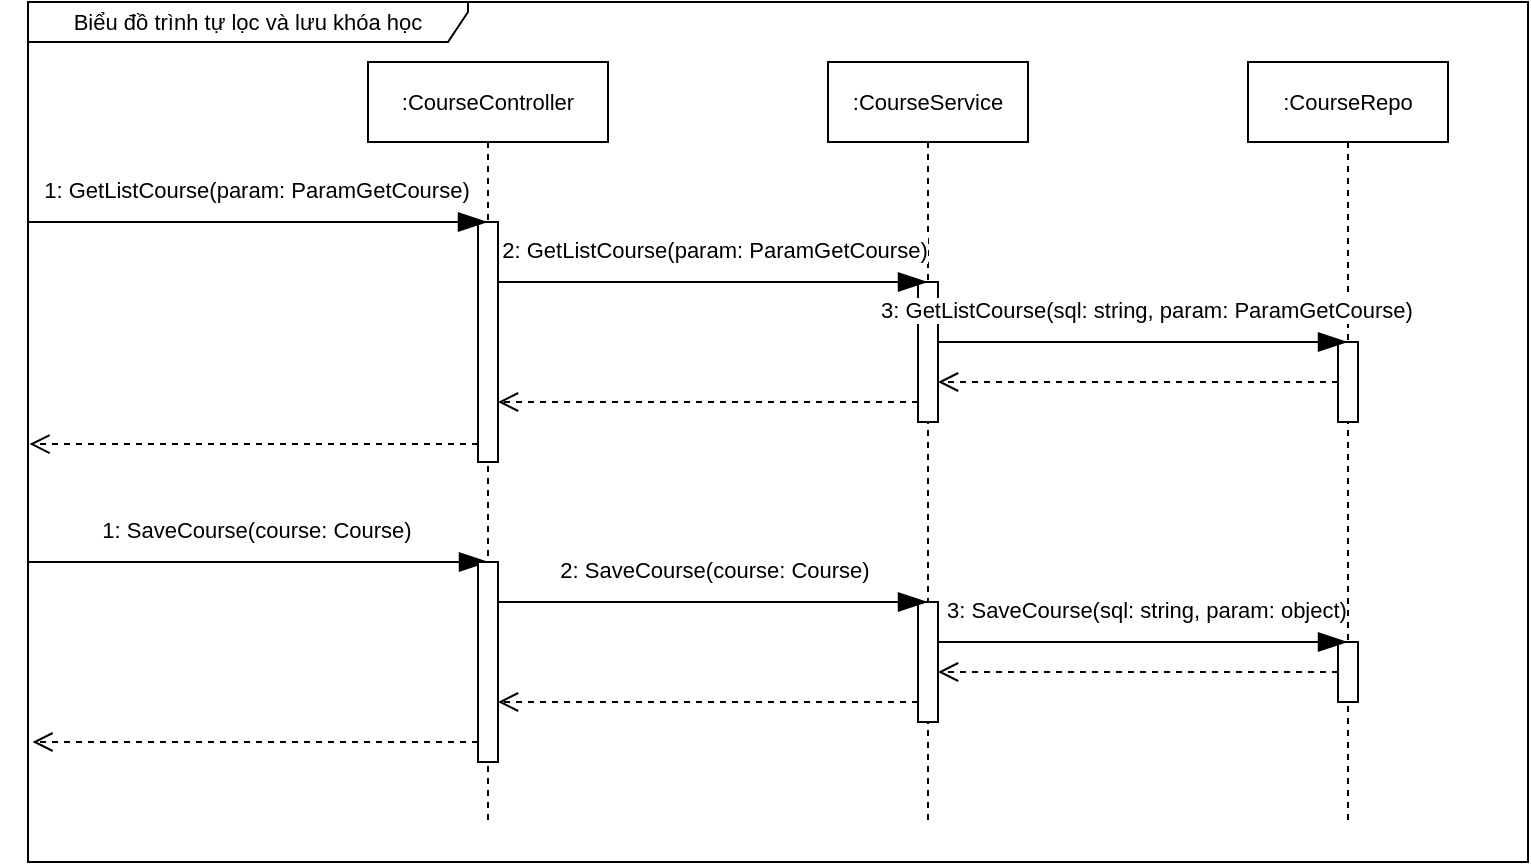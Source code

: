 <mxfile version="21.0.2" type="device"><diagram name="Trang-1" id="raKSvOQih0ik1yw7h03q"><mxGraphModel dx="1050" dy="587" grid="1" gridSize="10" guides="1" tooltips="1" connect="1" arrows="1" fold="1" page="1" pageScale="1" pageWidth="827" pageHeight="1169" math="0" shadow="0"><root><mxCell id="0"/><mxCell id="1" parent="0"/><mxCell id="83WlNan5vXxllS_HSXPQ-1" value="Biểu đồ trình tự lọc và lưu khóa học" style="shape=umlFrame;whiteSpace=wrap;html=1;pointerEvents=0;width=220;height=20;fontSize=11;" vertex="1" parent="1"><mxGeometry x="40" y="130" width="750" height="430" as="geometry"/></mxCell><mxCell id="83WlNan5vXxllS_HSXPQ-5" value=":CourseController" style="shape=umlLifeline;perimeter=lifelinePerimeter;whiteSpace=wrap;html=1;container=1;dropTarget=0;collapsible=0;recursiveResize=0;outlineConnect=0;portConstraint=eastwest;newEdgeStyle={&quot;edgeStyle&quot;:&quot;elbowEdgeStyle&quot;,&quot;elbow&quot;:&quot;vertical&quot;,&quot;curved&quot;:0,&quot;rounded&quot;:0};fontSize=11;" vertex="1" parent="1"><mxGeometry x="210" y="160" width="120" height="380" as="geometry"/></mxCell><mxCell id="83WlNan5vXxllS_HSXPQ-13" value="" style="html=1;points=[];perimeter=orthogonalPerimeter;outlineConnect=0;targetShapes=umlLifeline;portConstraint=eastwest;newEdgeStyle={&quot;edgeStyle&quot;:&quot;elbowEdgeStyle&quot;,&quot;elbow&quot;:&quot;vertical&quot;,&quot;curved&quot;:0,&quot;rounded&quot;:0};fontSize=11;" vertex="1" parent="83WlNan5vXxllS_HSXPQ-5"><mxGeometry x="55" y="80" width="10" height="120" as="geometry"/></mxCell><mxCell id="83WlNan5vXxllS_HSXPQ-6" value=":CourseService" style="shape=umlLifeline;perimeter=lifelinePerimeter;whiteSpace=wrap;html=1;container=1;dropTarget=0;collapsible=0;recursiveResize=0;outlineConnect=0;portConstraint=eastwest;newEdgeStyle={&quot;edgeStyle&quot;:&quot;elbowEdgeStyle&quot;,&quot;elbow&quot;:&quot;vertical&quot;,&quot;curved&quot;:0,&quot;rounded&quot;:0};fontSize=11;" vertex="1" parent="1"><mxGeometry x="440" y="160" width="100" height="380" as="geometry"/></mxCell><mxCell id="83WlNan5vXxllS_HSXPQ-16" value="" style="html=1;points=[];perimeter=orthogonalPerimeter;outlineConnect=0;targetShapes=umlLifeline;portConstraint=eastwest;newEdgeStyle={&quot;edgeStyle&quot;:&quot;elbowEdgeStyle&quot;,&quot;elbow&quot;:&quot;vertical&quot;,&quot;curved&quot;:0,&quot;rounded&quot;:0};fontSize=11;" vertex="1" parent="83WlNan5vXxllS_HSXPQ-6"><mxGeometry x="45" y="110" width="10" height="70" as="geometry"/></mxCell><mxCell id="83WlNan5vXxllS_HSXPQ-42" value="" style="html=1;points=[];perimeter=orthogonalPerimeter;outlineConnect=0;targetShapes=umlLifeline;portConstraint=eastwest;newEdgeStyle={&quot;edgeStyle&quot;:&quot;elbowEdgeStyle&quot;,&quot;elbow&quot;:&quot;vertical&quot;,&quot;curved&quot;:0,&quot;rounded&quot;:0};fontSize=11;" vertex="1" parent="83WlNan5vXxllS_HSXPQ-6"><mxGeometry x="45" y="270" width="10" height="60" as="geometry"/></mxCell><mxCell id="83WlNan5vXxllS_HSXPQ-7" value=":CourseRepo" style="shape=umlLifeline;perimeter=lifelinePerimeter;whiteSpace=wrap;html=1;container=1;dropTarget=0;collapsible=0;recursiveResize=0;outlineConnect=0;portConstraint=eastwest;newEdgeStyle={&quot;edgeStyle&quot;:&quot;elbowEdgeStyle&quot;,&quot;elbow&quot;:&quot;vertical&quot;,&quot;curved&quot;:0,&quot;rounded&quot;:0};fontSize=11;" vertex="1" parent="1"><mxGeometry x="650" y="160" width="100" height="380" as="geometry"/></mxCell><mxCell id="83WlNan5vXxllS_HSXPQ-19" value="" style="html=1;points=[];perimeter=orthogonalPerimeter;outlineConnect=0;targetShapes=umlLifeline;portConstraint=eastwest;newEdgeStyle={&quot;edgeStyle&quot;:&quot;elbowEdgeStyle&quot;,&quot;elbow&quot;:&quot;vertical&quot;,&quot;curved&quot;:0,&quot;rounded&quot;:0};fontSize=11;" vertex="1" parent="83WlNan5vXxllS_HSXPQ-7"><mxGeometry x="45" y="140" width="10" height="40" as="geometry"/></mxCell><mxCell id="83WlNan5vXxllS_HSXPQ-43" value="" style="html=1;points=[];perimeter=orthogonalPerimeter;outlineConnect=0;targetShapes=umlLifeline;portConstraint=eastwest;newEdgeStyle={&quot;edgeStyle&quot;:&quot;elbowEdgeStyle&quot;,&quot;elbow&quot;:&quot;vertical&quot;,&quot;curved&quot;:0,&quot;rounded&quot;:0};fontSize=11;" vertex="1" parent="83WlNan5vXxllS_HSXPQ-7"><mxGeometry x="45" y="290" width="10" height="30" as="geometry"/></mxCell><mxCell id="83WlNan5vXxllS_HSXPQ-8" value="" style="endArrow=blockThin;endFill=1;endSize=12;html=1;rounded=0;fontSize=11;" edge="1" parent="1" target="83WlNan5vXxllS_HSXPQ-5"><mxGeometry width="160" relative="1" as="geometry"><mxPoint x="40" y="240" as="sourcePoint"/><mxPoint x="490" y="280" as="targetPoint"/></mxGeometry></mxCell><mxCell id="83WlNan5vXxllS_HSXPQ-9" value="1:&amp;nbsp;GetListCourse(param: ParamGetCourse)" style="edgeLabel;html=1;align=center;verticalAlign=middle;resizable=0;points=[];fontSize=11;" vertex="1" connectable="0" parent="83WlNan5vXxllS_HSXPQ-8"><mxGeometry x="-0.191" y="4" relative="1" as="geometry"><mxPoint x="21" y="-12" as="offset"/></mxGeometry></mxCell><mxCell id="83WlNan5vXxllS_HSXPQ-14" value="" style="endArrow=blockThin;endFill=1;endSize=12;html=1;rounded=0;fontSize=11;" edge="1" parent="1" source="83WlNan5vXxllS_HSXPQ-13" target="83WlNan5vXxllS_HSXPQ-6"><mxGeometry width="160" relative="1" as="geometry"><mxPoint x="340" y="280" as="sourcePoint"/><mxPoint x="610" y="280" as="targetPoint"/><Array as="points"><mxPoint x="380" y="270"/></Array></mxGeometry></mxCell><mxCell id="83WlNan5vXxllS_HSXPQ-15" value="2:&amp;nbsp;GetListCourse(param: ParamGetCourse)" style="edgeLabel;html=1;align=center;verticalAlign=middle;resizable=0;points=[];fontSize=11;" vertex="1" connectable="0" parent="83WlNan5vXxllS_HSXPQ-14"><mxGeometry x="-0.191" y="4" relative="1" as="geometry"><mxPoint x="21" y="-12" as="offset"/></mxGeometry></mxCell><mxCell id="83WlNan5vXxllS_HSXPQ-17" value="" style="endArrow=blockThin;endFill=1;endSize=12;html=1;rounded=0;fontSize=11;" edge="1" parent="1" source="83WlNan5vXxllS_HSXPQ-16" target="83WlNan5vXxllS_HSXPQ-7"><mxGeometry width="160" relative="1" as="geometry"><mxPoint x="510" y="300" as="sourcePoint"/><mxPoint x="725" y="300" as="targetPoint"/><Array as="points"><mxPoint x="615" y="300"/></Array></mxGeometry></mxCell><mxCell id="83WlNan5vXxllS_HSXPQ-18" value="3:&amp;nbsp;GetListCourse(sql: string, param: ParamGetCourse)" style="edgeLabel;html=1;align=center;verticalAlign=middle;resizable=0;points=[];fontSize=11;" vertex="1" connectable="0" parent="83WlNan5vXxllS_HSXPQ-17"><mxGeometry x="-0.191" y="4" relative="1" as="geometry"><mxPoint x="21" y="-12" as="offset"/></mxGeometry></mxCell><mxCell id="83WlNan5vXxllS_HSXPQ-20" value="" style="html=1;verticalAlign=bottom;endArrow=open;dashed=1;endSize=8;edgeStyle=elbowEdgeStyle;elbow=vertical;curved=0;rounded=0;" edge="1" parent="1" source="83WlNan5vXxllS_HSXPQ-19" target="83WlNan5vXxllS_HSXPQ-16"><mxGeometry relative="1" as="geometry"><mxPoint x="670" y="340" as="sourcePoint"/><mxPoint x="590" y="340" as="targetPoint"/><Array as="points"/></mxGeometry></mxCell><mxCell id="83WlNan5vXxllS_HSXPQ-21" value="" style="html=1;verticalAlign=bottom;endArrow=open;dashed=1;endSize=8;edgeStyle=elbowEdgeStyle;elbow=vertical;curved=0;rounded=0;" edge="1" parent="1" source="83WlNan5vXxllS_HSXPQ-16" target="83WlNan5vXxllS_HSXPQ-13"><mxGeometry relative="1" as="geometry"><mxPoint x="510" y="350" as="sourcePoint"/><mxPoint x="310" y="350" as="targetPoint"/><Array as="points"><mxPoint x="420" y="330"/><mxPoint x="455" y="350"/></Array></mxGeometry></mxCell><mxCell id="83WlNan5vXxllS_HSXPQ-22" value="" style="html=1;verticalAlign=bottom;endArrow=open;dashed=1;endSize=8;elbow=vertical;rounded=0;entryX=0.001;entryY=0.514;entryDx=0;entryDy=0;entryPerimeter=0;" edge="1" parent="1" source="83WlNan5vXxllS_HSXPQ-13" target="83WlNan5vXxllS_HSXPQ-1"><mxGeometry relative="1" as="geometry"><mxPoint x="230" y="360" as="sourcePoint"/><mxPoint x="50" y="350" as="targetPoint"/></mxGeometry></mxCell><mxCell id="83WlNan5vXxllS_HSXPQ-35" value="" style="endArrow=blockThin;endFill=1;endSize=12;html=1;rounded=0;fontSize=11;" edge="1" parent="1"><mxGeometry width="160" relative="1" as="geometry"><mxPoint x="40" y="410" as="sourcePoint"/><mxPoint x="270" y="410" as="targetPoint"/></mxGeometry></mxCell><mxCell id="83WlNan5vXxllS_HSXPQ-36" value="1:&amp;nbsp;SaveCourse(course: Course)" style="edgeLabel;html=1;align=center;verticalAlign=middle;resizable=0;points=[];fontSize=11;" vertex="1" connectable="0" parent="83WlNan5vXxllS_HSXPQ-35"><mxGeometry x="-0.191" y="4" relative="1" as="geometry"><mxPoint x="21" y="-12" as="offset"/></mxGeometry></mxCell><mxCell id="83WlNan5vXxllS_HSXPQ-37" value="" style="html=1;points=[];perimeter=orthogonalPerimeter;outlineConnect=0;targetShapes=umlLifeline;portConstraint=eastwest;newEdgeStyle={&quot;edgeStyle&quot;:&quot;elbowEdgeStyle&quot;,&quot;elbow&quot;:&quot;vertical&quot;,&quot;curved&quot;:0,&quot;rounded&quot;:0};fontSize=11;" vertex="1" parent="1"><mxGeometry x="265" y="410" width="10" height="100" as="geometry"/></mxCell><mxCell id="83WlNan5vXxllS_HSXPQ-38" value="" style="endArrow=blockThin;endFill=1;endSize=12;html=1;rounded=0;fontSize=11;" edge="1" parent="1" source="83WlNan5vXxllS_HSXPQ-37" target="83WlNan5vXxllS_HSXPQ-6"><mxGeometry width="160" relative="1" as="geometry"><mxPoint x="290" y="430" as="sourcePoint"/><mxPoint x="520" y="430" as="targetPoint"/><Array as="points"><mxPoint x="400" y="430"/></Array></mxGeometry></mxCell><mxCell id="83WlNan5vXxllS_HSXPQ-39" value="2:&amp;nbsp;SaveCourse(course: Course)" style="edgeLabel;html=1;align=center;verticalAlign=middle;resizable=0;points=[];fontSize=11;" vertex="1" connectable="0" parent="83WlNan5vXxllS_HSXPQ-38"><mxGeometry x="-0.191" y="4" relative="1" as="geometry"><mxPoint x="21" y="-12" as="offset"/></mxGeometry></mxCell><mxCell id="83WlNan5vXxllS_HSXPQ-40" value="" style="endArrow=blockThin;endFill=1;endSize=12;html=1;rounded=0;fontSize=11;" edge="1" parent="1" source="83WlNan5vXxllS_HSXPQ-42" target="83WlNan5vXxllS_HSXPQ-7"><mxGeometry width="160" relative="1" as="geometry"><mxPoint x="490" y="440" as="sourcePoint"/><mxPoint x="715" y="440" as="targetPoint"/><Array as="points"><mxPoint x="600" y="450"/></Array></mxGeometry></mxCell><mxCell id="83WlNan5vXxllS_HSXPQ-41" value="3:&amp;nbsp;SaveCourse(sql: string, param: object)" style="edgeLabel;html=1;align=center;verticalAlign=middle;resizable=0;points=[];fontSize=11;" vertex="1" connectable="0" parent="83WlNan5vXxllS_HSXPQ-40"><mxGeometry x="-0.191" y="4" relative="1" as="geometry"><mxPoint x="21" y="-12" as="offset"/></mxGeometry></mxCell><mxCell id="83WlNan5vXxllS_HSXPQ-44" value="" style="html=1;verticalAlign=bottom;endArrow=open;dashed=1;endSize=8;edgeStyle=elbowEdgeStyle;elbow=vertical;curved=0;rounded=0;" edge="1" parent="1" source="83WlNan5vXxllS_HSXPQ-43" target="83WlNan5vXxllS_HSXPQ-42"><mxGeometry relative="1" as="geometry"><mxPoint x="690" y="510" as="sourcePoint"/><mxPoint x="490" y="510" as="targetPoint"/><Array as="points"/></mxGeometry></mxCell><mxCell id="83WlNan5vXxllS_HSXPQ-45" value="" style="html=1;verticalAlign=bottom;endArrow=open;dashed=1;endSize=8;edgeStyle=elbowEdgeStyle;elbow=vertical;curved=0;rounded=0;" edge="1" parent="1" source="83WlNan5vXxllS_HSXPQ-42" target="83WlNan5vXxllS_HSXPQ-37"><mxGeometry relative="1" as="geometry"><mxPoint x="500" y="490" as="sourcePoint"/><mxPoint x="300" y="490" as="targetPoint"/><Array as="points"><mxPoint x="380" y="480"/></Array></mxGeometry></mxCell><mxCell id="83WlNan5vXxllS_HSXPQ-46" value="" style="html=1;verticalAlign=bottom;endArrow=open;dashed=1;endSize=8;edgeStyle=elbowEdgeStyle;elbow=vertical;curved=0;rounded=0;entryX=0.003;entryY=0.86;entryDx=0;entryDy=0;entryPerimeter=0;" edge="1" parent="1" source="83WlNan5vXxllS_HSXPQ-37" target="83WlNan5vXxllS_HSXPQ-1"><mxGeometry relative="1" as="geometry"><mxPoint x="265" y="490" as="sourcePoint"/><mxPoint x="65" y="490" as="targetPoint"/><Array as="points"><mxPoint x="150" y="500"/></Array></mxGeometry></mxCell></root></mxGraphModel></diagram></mxfile>